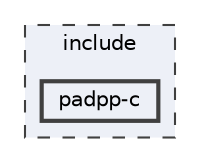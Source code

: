 digraph "include/padpp-c"
{
 // LATEX_PDF_SIZE
  bgcolor="transparent";
  edge [fontname=Helvetica,fontsize=10,labelfontname=Helvetica,labelfontsize=10];
  node [fontname=Helvetica,fontsize=10,shape=box,height=0.2,width=0.4];
  compound=true
  subgraph clusterdir_d44c64559bbebec7f509842c48db8b23 {
    graph [ bgcolor="#edf0f7", pencolor="grey25", label="include", fontname=Helvetica,fontsize=10 style="filled,dashed", URL="dir_d44c64559bbebec7f509842c48db8b23.html",tooltip=""]
  dir_17522f403d51c09fb1d10c86d16f4b50 [label="padpp-c", fillcolor="#edf0f7", color="grey25", style="filled,bold", URL="dir_17522f403d51c09fb1d10c86d16f4b50.html",tooltip=""];
  }
}
